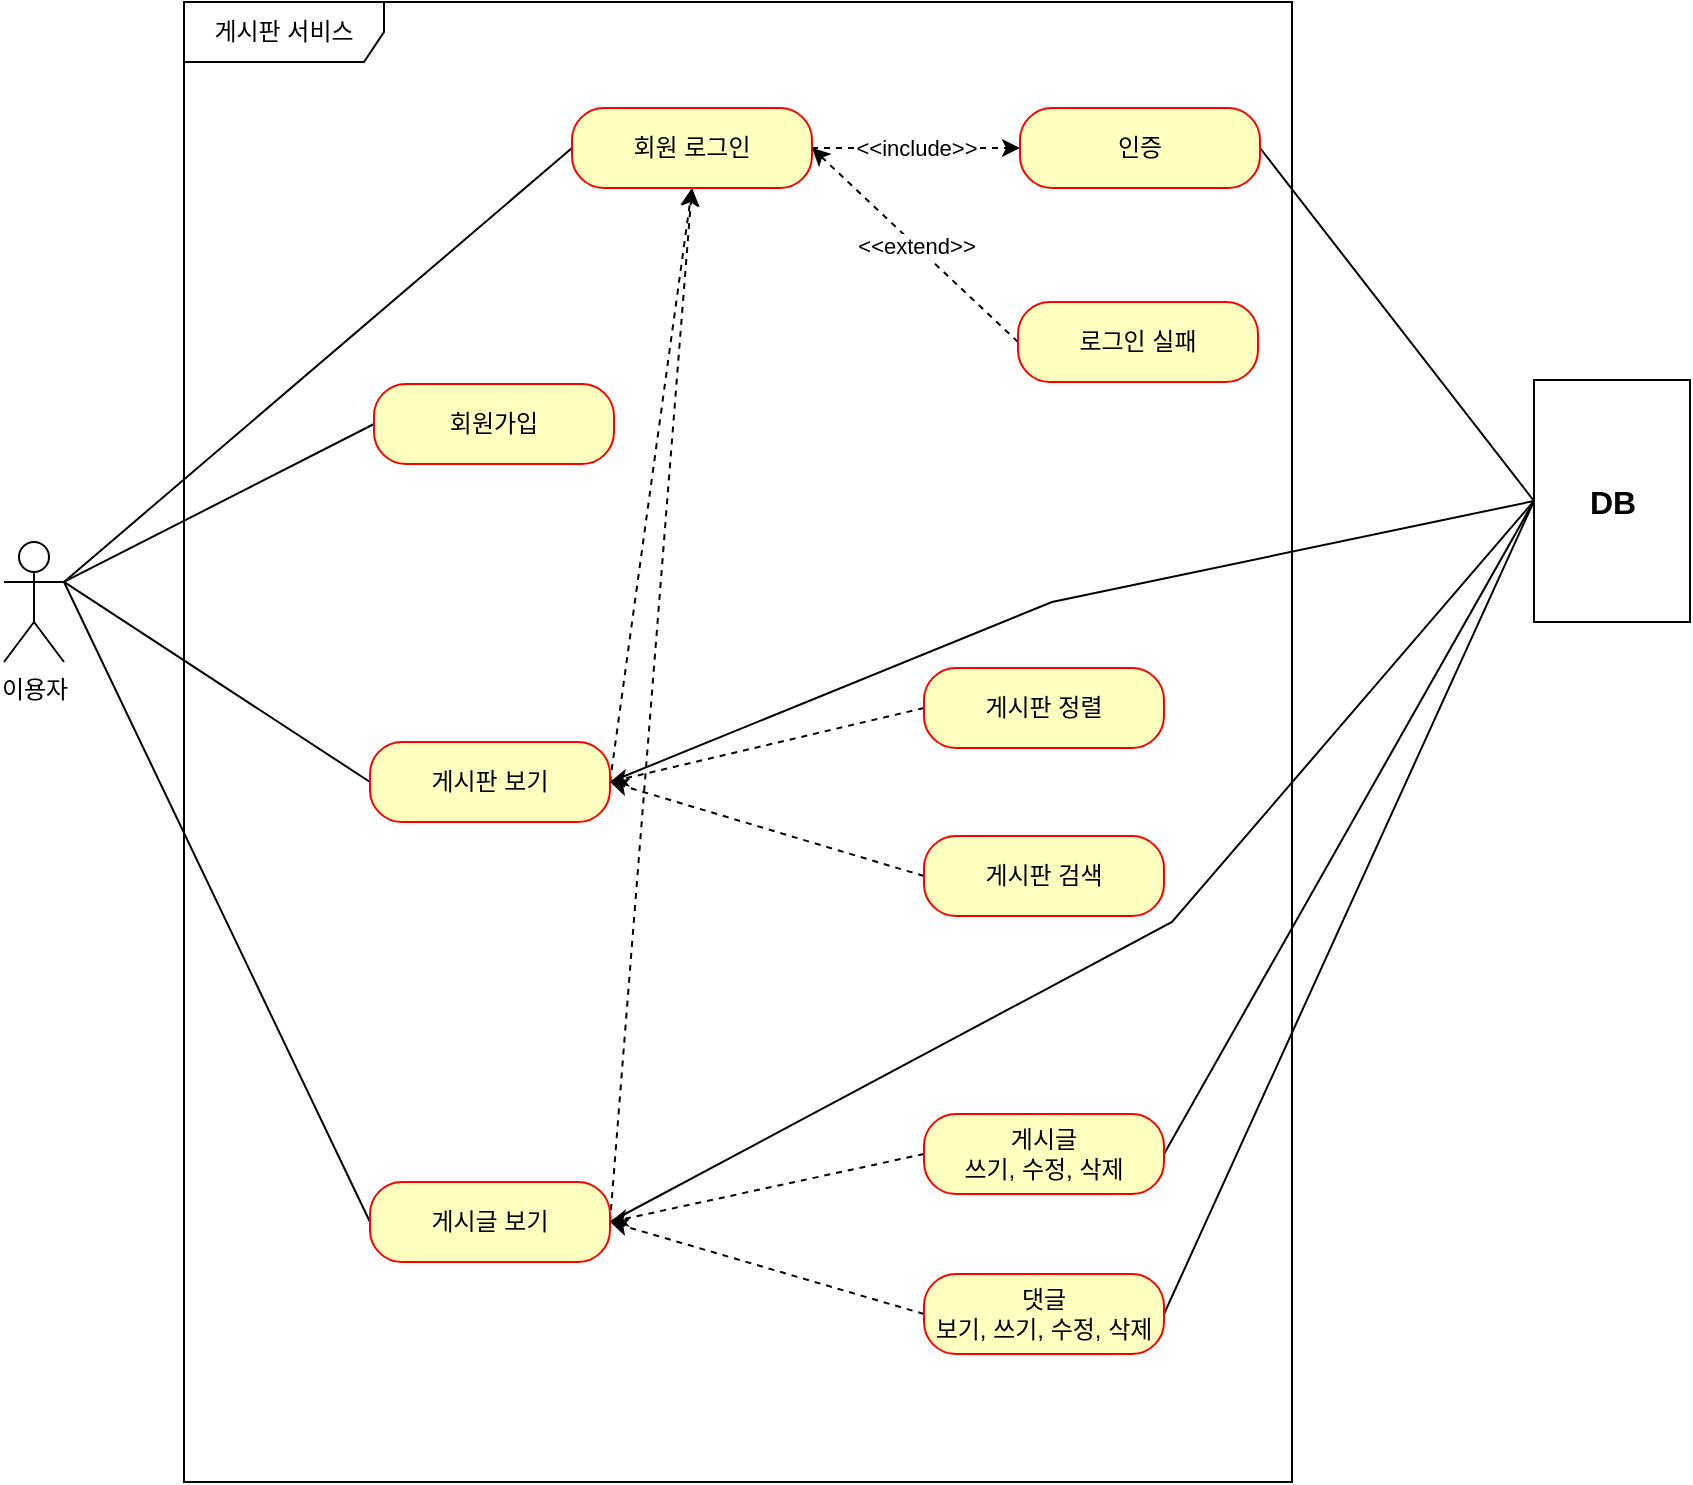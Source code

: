 <mxfile version="20.8.13" type="github">
  <diagram name="페이지-1" id="lBWLTO0uSOI4tWdGF15t">
    <mxGraphModel dx="778" dy="931" grid="1" gridSize="10" guides="1" tooltips="1" connect="1" arrows="1" fold="1" page="1" pageScale="1" pageWidth="827" pageHeight="1169" math="0" shadow="0">
      <root>
        <mxCell id="0" />
        <mxCell id="1" parent="0" />
        <mxCell id="tnbxq6PpBYepkMd_0hZx-1" value="이용자" style="shape=umlActor;verticalLabelPosition=bottom;verticalAlign=top;html=1;outlineConnect=0;" vertex="1" parent="1">
          <mxGeometry x="17" y="310" width="30" height="60" as="geometry" />
        </mxCell>
        <mxCell id="tnbxq6PpBYepkMd_0hZx-2" value="게시판 서비스" style="shape=umlFrame;whiteSpace=wrap;html=1;width=100;height=30;" vertex="1" parent="1">
          <mxGeometry x="107" y="40" width="554" height="740" as="geometry" />
        </mxCell>
        <mxCell id="tnbxq6PpBYepkMd_0hZx-15" style="rounded=0;orthogonalLoop=1;jettySize=auto;html=1;exitX=0;exitY=0.5;exitDx=0;exitDy=0;entryX=1;entryY=0.333;entryDx=0;entryDy=0;entryPerimeter=0;endArrow=none;endFill=0;" edge="1" parent="1" source="tnbxq6PpBYepkMd_0hZx-4" target="tnbxq6PpBYepkMd_0hZx-1">
          <mxGeometry relative="1" as="geometry" />
        </mxCell>
        <mxCell id="tnbxq6PpBYepkMd_0hZx-4" value="회원가입" style="rounded=1;whiteSpace=wrap;html=1;arcSize=40;fontColor=#000000;fillColor=#ffffc0;strokeColor=#ff0000;" vertex="1" parent="1">
          <mxGeometry x="202" y="231" width="120" height="40" as="geometry" />
        </mxCell>
        <mxCell id="tnbxq6PpBYepkMd_0hZx-17" style="edgeStyle=none;rounded=0;orthogonalLoop=1;jettySize=auto;html=1;exitX=0;exitY=0.5;exitDx=0;exitDy=0;entryX=1;entryY=0.333;entryDx=0;entryDy=0;entryPerimeter=0;endArrow=none;endFill=0;" edge="1" parent="1" source="tnbxq6PpBYepkMd_0hZx-6" target="tnbxq6PpBYepkMd_0hZx-1">
          <mxGeometry relative="1" as="geometry" />
        </mxCell>
        <mxCell id="tnbxq6PpBYepkMd_0hZx-23" style="edgeStyle=none;rounded=0;orthogonalLoop=1;jettySize=auto;html=1;exitX=1;exitY=0.5;exitDx=0;exitDy=0;entryX=0.5;entryY=1;entryDx=0;entryDy=0;dashed=1;endArrow=classic;endFill=1;" edge="1" parent="1" source="tnbxq6PpBYepkMd_0hZx-6" target="tnbxq6PpBYepkMd_0hZx-8">
          <mxGeometry relative="1" as="geometry" />
        </mxCell>
        <mxCell id="tnbxq6PpBYepkMd_0hZx-32" style="edgeStyle=none;rounded=0;orthogonalLoop=1;jettySize=auto;html=1;exitX=1;exitY=0.5;exitDx=0;exitDy=0;entryX=0;entryY=0.5;entryDx=0;entryDy=0;fontSize=16;endArrow=none;endFill=0;" edge="1" parent="1" source="tnbxq6PpBYepkMd_0hZx-6" target="tnbxq6PpBYepkMd_0hZx-28">
          <mxGeometry relative="1" as="geometry">
            <Array as="points">
              <mxPoint x="601" y="500" />
            </Array>
          </mxGeometry>
        </mxCell>
        <mxCell id="tnbxq6PpBYepkMd_0hZx-6" value="게시글 보기" style="rounded=1;whiteSpace=wrap;html=1;arcSize=40;fontColor=#000000;fillColor=#ffffc0;strokeColor=#ff0000;" vertex="1" parent="1">
          <mxGeometry x="200" y="630" width="120" height="40" as="geometry" />
        </mxCell>
        <mxCell id="tnbxq6PpBYepkMd_0hZx-16" style="edgeStyle=none;rounded=0;orthogonalLoop=1;jettySize=auto;html=1;exitX=0;exitY=0.5;exitDx=0;exitDy=0;entryX=1;entryY=0.333;entryDx=0;entryDy=0;entryPerimeter=0;endArrow=none;endFill=0;" edge="1" parent="1" source="tnbxq6PpBYepkMd_0hZx-7" target="tnbxq6PpBYepkMd_0hZx-1">
          <mxGeometry relative="1" as="geometry" />
        </mxCell>
        <mxCell id="tnbxq6PpBYepkMd_0hZx-22" style="edgeStyle=none;rounded=0;orthogonalLoop=1;jettySize=auto;html=1;exitX=1;exitY=0.5;exitDx=0;exitDy=0;entryX=0.5;entryY=1;entryDx=0;entryDy=0;dashed=1;endArrow=classic;endFill=1;" edge="1" parent="1" source="tnbxq6PpBYepkMd_0hZx-7" target="tnbxq6PpBYepkMd_0hZx-8">
          <mxGeometry relative="1" as="geometry" />
        </mxCell>
        <mxCell id="tnbxq6PpBYepkMd_0hZx-31" style="edgeStyle=none;rounded=0;orthogonalLoop=1;jettySize=auto;html=1;exitX=1;exitY=0.5;exitDx=0;exitDy=0;entryX=0;entryY=0.5;entryDx=0;entryDy=0;fontSize=16;endArrow=none;endFill=0;" edge="1" parent="1" source="tnbxq6PpBYepkMd_0hZx-7" target="tnbxq6PpBYepkMd_0hZx-28">
          <mxGeometry relative="1" as="geometry">
            <Array as="points">
              <mxPoint x="541" y="340" />
            </Array>
          </mxGeometry>
        </mxCell>
        <mxCell id="tnbxq6PpBYepkMd_0hZx-7" value="게시판 보기" style="rounded=1;whiteSpace=wrap;html=1;arcSize=40;fontColor=#000000;fillColor=#ffffc0;strokeColor=#ff0000;" vertex="1" parent="1">
          <mxGeometry x="200" y="410" width="120" height="40" as="geometry" />
        </mxCell>
        <mxCell id="tnbxq6PpBYepkMd_0hZx-18" style="edgeStyle=none;rounded=0;orthogonalLoop=1;jettySize=auto;html=1;exitX=0;exitY=0.5;exitDx=0;exitDy=0;entryX=1;entryY=0.333;entryDx=0;entryDy=0;entryPerimeter=0;endArrow=none;endFill=0;" edge="1" parent="1" source="tnbxq6PpBYepkMd_0hZx-8" target="tnbxq6PpBYepkMd_0hZx-1">
          <mxGeometry relative="1" as="geometry" />
        </mxCell>
        <mxCell id="tnbxq6PpBYepkMd_0hZx-19" value="&amp;lt;&amp;lt;include&amp;gt;&amp;gt;" style="edgeStyle=none;rounded=0;orthogonalLoop=1;jettySize=auto;html=1;exitX=1;exitY=0.5;exitDx=0;exitDy=0;entryX=0;entryY=0.5;entryDx=0;entryDy=0;endArrow=classic;endFill=1;dashed=1;" edge="1" parent="1" source="tnbxq6PpBYepkMd_0hZx-8" target="tnbxq6PpBYepkMd_0hZx-9">
          <mxGeometry relative="1" as="geometry" />
        </mxCell>
        <mxCell id="tnbxq6PpBYepkMd_0hZx-8" value="회원 로그인" style="rounded=1;whiteSpace=wrap;html=1;arcSize=40;fontColor=#000000;fillColor=#ffffc0;strokeColor=#ff0000;" vertex="1" parent="1">
          <mxGeometry x="301" y="93" width="120" height="40" as="geometry" />
        </mxCell>
        <mxCell id="tnbxq6PpBYepkMd_0hZx-30" style="edgeStyle=none;rounded=0;orthogonalLoop=1;jettySize=auto;html=1;exitX=1;exitY=0.5;exitDx=0;exitDy=0;entryX=0;entryY=0.5;entryDx=0;entryDy=0;endArrow=none;endFill=0;" edge="1" parent="1" source="tnbxq6PpBYepkMd_0hZx-9" target="tnbxq6PpBYepkMd_0hZx-28">
          <mxGeometry relative="1" as="geometry" />
        </mxCell>
        <mxCell id="tnbxq6PpBYepkMd_0hZx-9" value="인증" style="rounded=1;whiteSpace=wrap;html=1;arcSize=40;fontColor=#000000;fillColor=#ffffc0;strokeColor=#ff0000;" vertex="1" parent="1">
          <mxGeometry x="525" y="93" width="120" height="40" as="geometry" />
        </mxCell>
        <mxCell id="tnbxq6PpBYepkMd_0hZx-21" value="&amp;lt;&amp;lt;extend&amp;gt;&amp;gt;" style="edgeStyle=none;rounded=0;orthogonalLoop=1;jettySize=auto;html=1;exitX=0;exitY=0.5;exitDx=0;exitDy=0;entryX=1;entryY=0.5;entryDx=0;entryDy=0;dashed=1;endArrow=classic;endFill=1;" edge="1" parent="1" source="tnbxq6PpBYepkMd_0hZx-10" target="tnbxq6PpBYepkMd_0hZx-8">
          <mxGeometry relative="1" as="geometry" />
        </mxCell>
        <mxCell id="tnbxq6PpBYepkMd_0hZx-10" value="로그인 실패" style="rounded=1;whiteSpace=wrap;html=1;arcSize=40;fontColor=#000000;fillColor=#ffffc0;strokeColor=#ff0000;" vertex="1" parent="1">
          <mxGeometry x="524" y="190" width="120" height="40" as="geometry" />
        </mxCell>
        <mxCell id="tnbxq6PpBYepkMd_0hZx-24" style="edgeStyle=none;rounded=0;orthogonalLoop=1;jettySize=auto;html=1;exitX=0;exitY=0.5;exitDx=0;exitDy=0;entryX=1;entryY=0.5;entryDx=0;entryDy=0;dashed=1;endArrow=classic;endFill=1;" edge="1" parent="1" source="tnbxq6PpBYepkMd_0hZx-11" target="tnbxq6PpBYepkMd_0hZx-7">
          <mxGeometry relative="1" as="geometry" />
        </mxCell>
        <mxCell id="tnbxq6PpBYepkMd_0hZx-11" value="게시판 정렬" style="rounded=1;whiteSpace=wrap;html=1;arcSize=40;fontColor=#000000;fillColor=#ffffc0;strokeColor=#ff0000;" vertex="1" parent="1">
          <mxGeometry x="477" y="373" width="120" height="40" as="geometry" />
        </mxCell>
        <mxCell id="tnbxq6PpBYepkMd_0hZx-25" style="edgeStyle=none;rounded=0;orthogonalLoop=1;jettySize=auto;html=1;exitX=0;exitY=0.5;exitDx=0;exitDy=0;entryX=1;entryY=0.5;entryDx=0;entryDy=0;dashed=1;endArrow=classic;endFill=1;" edge="1" parent="1" source="tnbxq6PpBYepkMd_0hZx-12" target="tnbxq6PpBYepkMd_0hZx-7">
          <mxGeometry relative="1" as="geometry" />
        </mxCell>
        <mxCell id="tnbxq6PpBYepkMd_0hZx-12" value="게시판 검색" style="rounded=1;whiteSpace=wrap;html=1;arcSize=40;fontColor=#000000;fillColor=#ffffc0;strokeColor=#ff0000;" vertex="1" parent="1">
          <mxGeometry x="477" y="457" width="120" height="40" as="geometry" />
        </mxCell>
        <mxCell id="tnbxq6PpBYepkMd_0hZx-26" style="edgeStyle=none;rounded=0;orthogonalLoop=1;jettySize=auto;html=1;exitX=0;exitY=0.5;exitDx=0;exitDy=0;entryX=1;entryY=0.5;entryDx=0;entryDy=0;dashed=1;endArrow=classic;endFill=1;" edge="1" parent="1" source="tnbxq6PpBYepkMd_0hZx-13" target="tnbxq6PpBYepkMd_0hZx-6">
          <mxGeometry relative="1" as="geometry" />
        </mxCell>
        <mxCell id="tnbxq6PpBYepkMd_0hZx-33" style="edgeStyle=none;rounded=0;orthogonalLoop=1;jettySize=auto;html=1;exitX=1;exitY=0.5;exitDx=0;exitDy=0;entryX=0;entryY=0.5;entryDx=0;entryDy=0;fontSize=16;endArrow=none;endFill=0;" edge="1" parent="1" source="tnbxq6PpBYepkMd_0hZx-13" target="tnbxq6PpBYepkMd_0hZx-28">
          <mxGeometry relative="1" as="geometry" />
        </mxCell>
        <mxCell id="tnbxq6PpBYepkMd_0hZx-13" value="게시글&lt;br&gt;쓰기, 수정, 삭제" style="rounded=1;whiteSpace=wrap;html=1;arcSize=40;fontColor=#000000;fillColor=#ffffc0;strokeColor=#ff0000;" vertex="1" parent="1">
          <mxGeometry x="477" y="596" width="120" height="40" as="geometry" />
        </mxCell>
        <mxCell id="tnbxq6PpBYepkMd_0hZx-27" style="edgeStyle=none;rounded=0;orthogonalLoop=1;jettySize=auto;html=1;exitX=0;exitY=0.5;exitDx=0;exitDy=0;entryX=1;entryY=0.5;entryDx=0;entryDy=0;dashed=1;endArrow=classic;endFill=1;" edge="1" parent="1" source="tnbxq6PpBYepkMd_0hZx-14" target="tnbxq6PpBYepkMd_0hZx-6">
          <mxGeometry relative="1" as="geometry" />
        </mxCell>
        <mxCell id="tnbxq6PpBYepkMd_0hZx-34" style="edgeStyle=none;rounded=0;orthogonalLoop=1;jettySize=auto;html=1;exitX=1;exitY=0.5;exitDx=0;exitDy=0;entryX=0;entryY=0.5;entryDx=0;entryDy=0;fontSize=16;endArrow=none;endFill=0;" edge="1" parent="1" source="tnbxq6PpBYepkMd_0hZx-14" target="tnbxq6PpBYepkMd_0hZx-28">
          <mxGeometry relative="1" as="geometry" />
        </mxCell>
        <mxCell id="tnbxq6PpBYepkMd_0hZx-14" value="댓글&lt;br&gt;보기, 쓰기, 수정, 삭제" style="rounded=1;whiteSpace=wrap;html=1;arcSize=40;fontColor=#000000;fillColor=#ffffc0;strokeColor=#ff0000;" vertex="1" parent="1">
          <mxGeometry x="477" y="676" width="120" height="40" as="geometry" />
        </mxCell>
        <mxCell id="tnbxq6PpBYepkMd_0hZx-28" value="&lt;b style=&quot;font-size: 16px;&quot;&gt;DB&lt;/b&gt;" style="html=1;dropTarget=0;fontSize=16;" vertex="1" parent="1">
          <mxGeometry x="782" y="229" width="78" height="121" as="geometry" />
        </mxCell>
      </root>
    </mxGraphModel>
  </diagram>
</mxfile>

